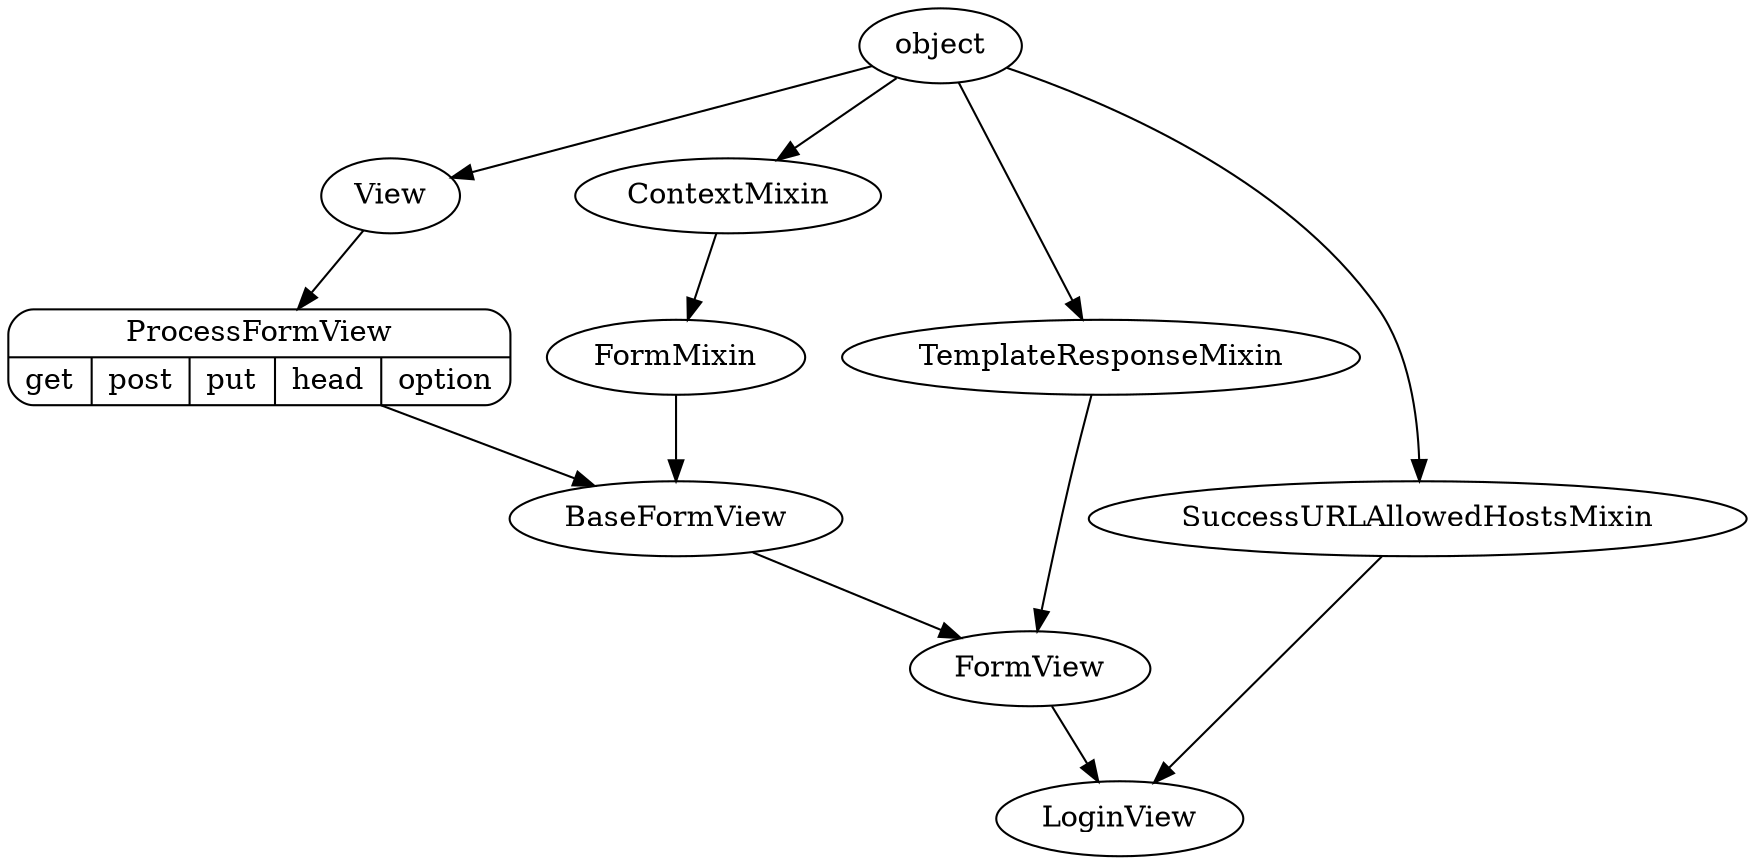 digraph LoginView {

    // View
    object -> View;

    // ContextMixin
    object -> ContextMixin;

    // TemplateResponseMixin
    object -> TemplateResponseMixin;

    // SuccessURLAllowedHostsMixin
    object -> SuccessURLAllowedHostsMixin;

    // FormMixin
    ContextMixin -> FormMixin;

    // ProcessFormView
    ProcessFormView [shape=Mrecord, label="{ProcessFormView | {{{get| post| put | head | option}}}}"];
    View -> ProcessFormView;

    // BaseFormView
    FormMixin -> BaseFormView;
    ProcessFormView -> BaseFormView;

    // FormView
    TemplateResponseMixin -> FormView;
    BaseFormView -> FormView;

    // LoginView
    SuccessURLAllowedHostsMixin -> LoginView;
    FormView -> LoginView;
}
